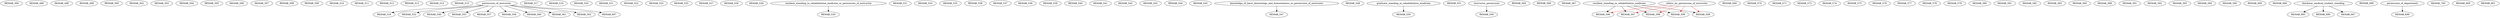 digraph G {
    REHAB_300;
    REHAB_496;
    REHAB_498;
    REHAB_499;
    REHAB_500;
    REHAB_502;
    REHAB_503;
    REHAB_504;
    REHAB_505;
    REHAB_506;
    REHAB_507;
    REHAB_508;
    REHAB_509;
    REHAB_510;
    REHAB_511;
    REHAB_512;
    REHAB_513;
    REHAB_514;
    REHAB_515;
    edge [color=black];
    permission_of_instructor -> REHAB_516;
    REHAB_517;
    REHAB_519;
    REHAB_520;
    REHAB_521;
    REHAB_522;
    REHAB_523;
    REHAB_525;
    REHAB_527;
    REHAB_528;
    REHAB_529;
    edge [color=black];
    resident_standing_in_rehabilitation_medicine_or_permission_of_instructor -> REHAB_530;
    REHAB_531;
    edge [color=black];
    permission_of_instructor -> REHAB_532;
    REHAB_533;
    REHAB_535;
    REHAB_536;
    REHAB_537;
    REHAB_538;
    REHAB_539;
    REHAB_540;
    REHAB_541;
    REHAB_542;
    REHAB_543;
    REHAB_544;
    REHAB_545;
    edge [color=black];
    permission_of_instructor -> REHAB_546;
    edge [color=black];
    knowledge_of_basic_kinesiology_and_biomechanics_or_permission_of_instructor -> REHAB_547;
    REHAB_548;
    edge [color=black];
    graduate_standing_in_rehabilitation_medicine -> REHAB_550;
    REHAB_551;
    edge [color=black];
    permission_of_instructor -> REHAB_555;
    edge [color=black];
    instructor_permission -> REHAB_556;
    edge [color=black];
    permission_of_instructor -> REHAB_557;
    edge [color=black];
    permission_of_instructor -> REHAB_558;
    edge [color=black];
    permission_of_instructor -> REHAB_560;
    edge [color=black];
    permission_of_instructor -> REHAB_561;
    edge [color=black];
    permission_of_instructor -> REHAB_562;
    REHAB_564;
    REHAB_566;
    REHAB_567;
    edge [color=black];
    resident_standing_in_rehabilitation_medicine -> REHAB_568;
    edge [color=red];
    others_by_permission_of_instructor -> REHAB_568;
    REHAB_569;
    REHAB_570;
    REHAB_571;
    REHAB_572;
    REHAB_574;
    REHAB_575;
    REHAB_576;
    REHAB_577;
    REHAB_578;
    REHAB_579;
    REHAB_580;
    REHAB_581;
    REHAB_582;
    REHAB_583;
    REHAB_585;
    REHAB_588;
    REHAB_591;
    REHAB_592;
    REHAB_593;
    REHAB_594;
    REHAB_595;
    edge [color=black];
    resident_standing_in_rehabilitation_medicine -> REHAB_596;
    edge [color=red];
    others_by_permission_of_instructor -> REHAB_596;
    edge [color=black];
    resident_standing_in_rehabilitation_medicine -> REHAB_597;
    edge [color=red];
    others_by_permission_of_instructor -> REHAB_597;
    edge [color=black];
    resident_standing_in_rehabilitation_medicine -> REHAB_598;
    edge [color=red];
    others_by_permission_of_instructor -> REHAB_598;
    edge [color=black];
    resident_standing_in_rehabilitation_medicine -> REHAB_599;
    edge [color=red];
    others_by_permission_of_instructor -> REHAB_599;
    REHAB_600;
    REHAB_684;
    edge [color=black];
    thirdyear_medical_student_standing -> REHAB_685;
    edge [color=black];
    thirdyear_medical_student_standing -> REHAB_686;
    edge [color=black];
    thirdyear_medical_student_standing -> REHAB_687;
    REHAB_689;
    edge [color=black];
    permission_of_instructor -> REHAB_697;
    edge [color=black];
    permission_of_department -> REHAB_699;
    REHAB_700;
    REHAB_800;
    REHAB_801;
}
